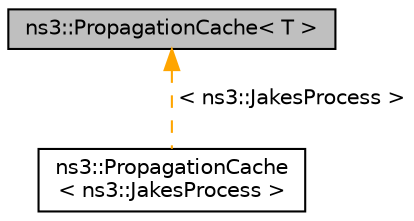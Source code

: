 digraph "ns3::PropagationCache&lt; T &gt;"
{
 // LATEX_PDF_SIZE
  edge [fontname="Helvetica",fontsize="10",labelfontname="Helvetica",labelfontsize="10"];
  node [fontname="Helvetica",fontsize="10",shape=record];
  Node1 [label="ns3::PropagationCache\< T \>",height=0.2,width=0.4,color="black", fillcolor="grey75", style="filled", fontcolor="black",tooltip="Constructs a cache of objects, where each object is responsible for a single propagation path loss ca..."];
  Node1 -> Node2 [dir="back",color="orange",fontsize="10",style="dashed",label=" \< ns3::JakesProcess \>" ,fontname="Helvetica"];
  Node2 [label="ns3::PropagationCache\l\< ns3::JakesProcess \>",height=0.2,width=0.4,color="black", fillcolor="white", style="filled",URL="$classns3_1_1_propagation_cache.html",tooltip=" "];
}
